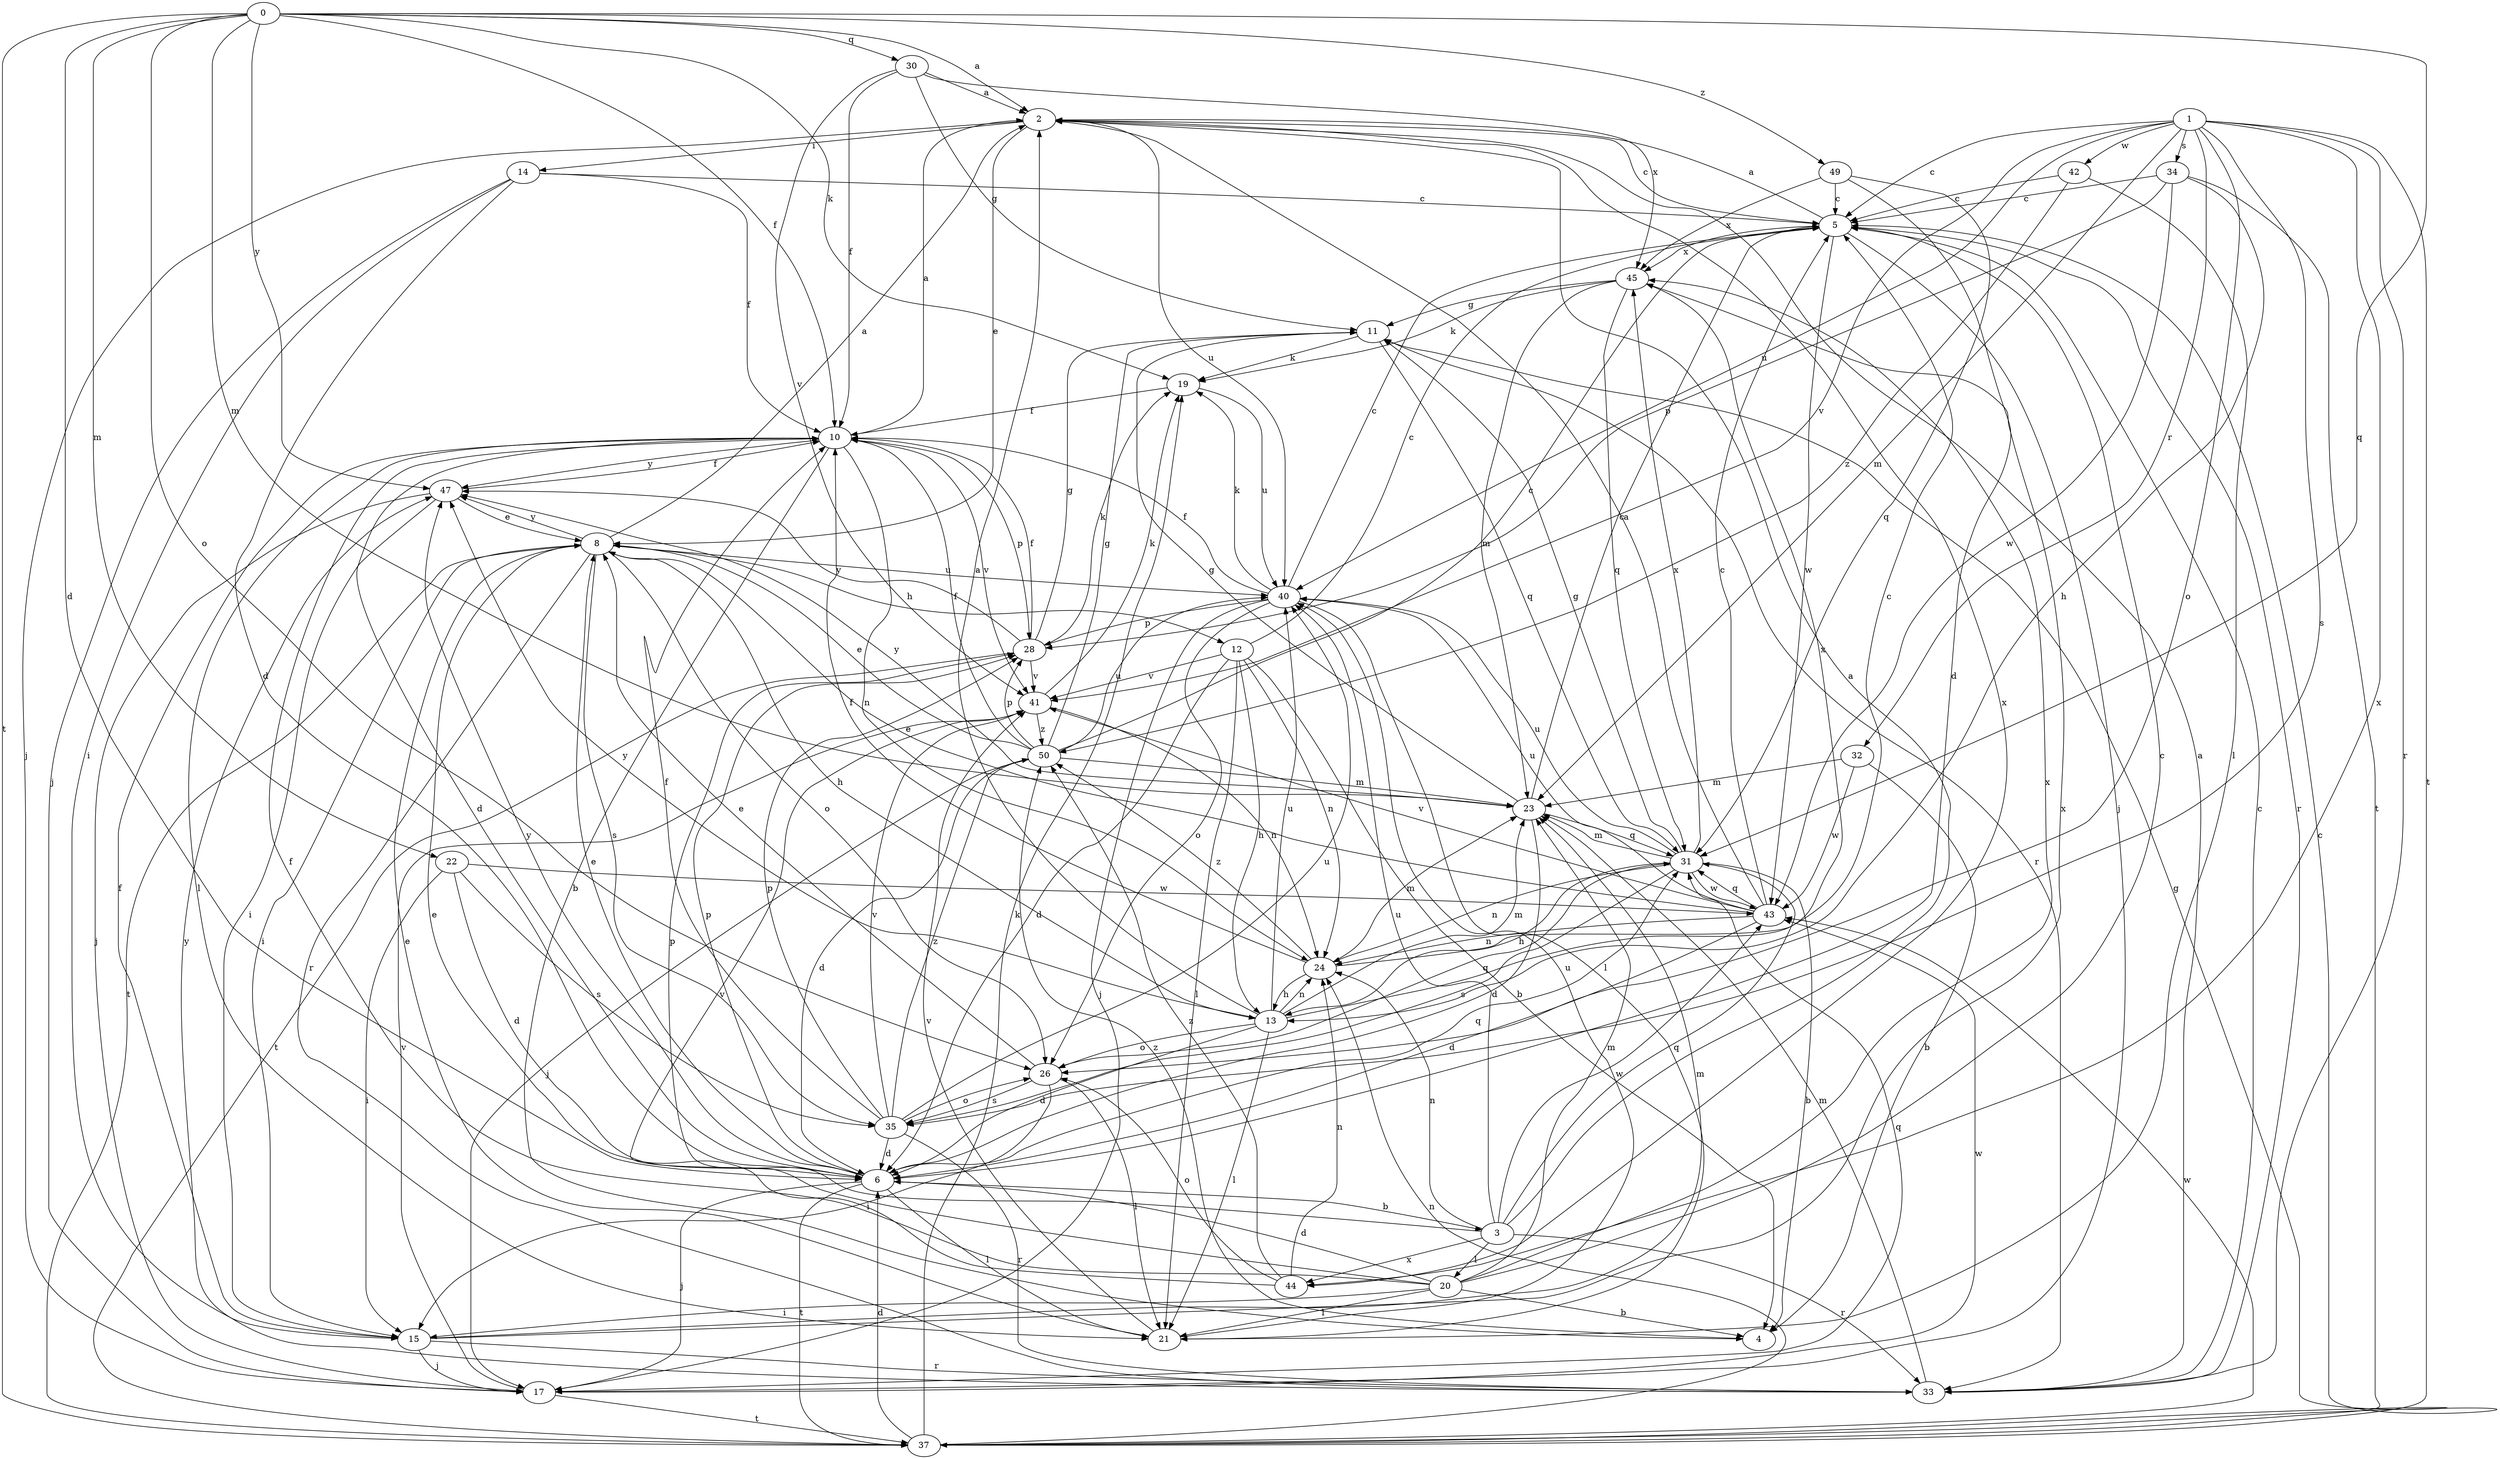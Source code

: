 strict digraph  {
0;
1;
2;
3;
4;
5;
6;
8;
10;
11;
12;
13;
14;
15;
17;
19;
20;
21;
22;
23;
24;
26;
28;
30;
31;
32;
33;
34;
35;
37;
40;
41;
42;
43;
44;
45;
47;
49;
50;
0 -> 2  [label=a];
0 -> 6  [label=d];
0 -> 10  [label=f];
0 -> 19  [label=k];
0 -> 22  [label=m];
0 -> 23  [label=m];
0 -> 26  [label=o];
0 -> 30  [label=q];
0 -> 31  [label=q];
0 -> 37  [label=t];
0 -> 47  [label=y];
0 -> 49  [label=z];
1 -> 5  [label=c];
1 -> 23  [label=m];
1 -> 26  [label=o];
1 -> 32  [label=r];
1 -> 33  [label=r];
1 -> 34  [label=s];
1 -> 35  [label=s];
1 -> 37  [label=t];
1 -> 40  [label=u];
1 -> 41  [label=v];
1 -> 42  [label=w];
1 -> 44  [label=x];
2 -> 5  [label=c];
2 -> 8  [label=e];
2 -> 14  [label=i];
2 -> 17  [label=j];
2 -> 40  [label=u];
2 -> 44  [label=x];
3 -> 2  [label=a];
3 -> 20  [label=l];
3 -> 24  [label=n];
3 -> 28  [label=p];
3 -> 31  [label=q];
3 -> 33  [label=r];
3 -> 40  [label=u];
3 -> 43  [label=w];
3 -> 44  [label=x];
4 -> 50  [label=z];
5 -> 2  [label=a];
5 -> 17  [label=j];
5 -> 33  [label=r];
5 -> 43  [label=w];
5 -> 45  [label=x];
6 -> 3  [label=b];
6 -> 8  [label=e];
6 -> 17  [label=j];
6 -> 21  [label=l];
6 -> 28  [label=p];
6 -> 31  [label=q];
6 -> 37  [label=t];
6 -> 47  [label=y];
8 -> 2  [label=a];
8 -> 12  [label=h];
8 -> 13  [label=h];
8 -> 15  [label=i];
8 -> 26  [label=o];
8 -> 33  [label=r];
8 -> 35  [label=s];
8 -> 37  [label=t];
8 -> 40  [label=u];
8 -> 47  [label=y];
10 -> 2  [label=a];
10 -> 4  [label=b];
10 -> 6  [label=d];
10 -> 21  [label=l];
10 -> 24  [label=n];
10 -> 28  [label=p];
10 -> 41  [label=v];
10 -> 47  [label=y];
11 -> 19  [label=k];
11 -> 31  [label=q];
11 -> 33  [label=r];
12 -> 4  [label=b];
12 -> 5  [label=c];
12 -> 6  [label=d];
12 -> 13  [label=h];
12 -> 21  [label=l];
12 -> 24  [label=n];
12 -> 41  [label=v];
13 -> 2  [label=a];
13 -> 6  [label=d];
13 -> 21  [label=l];
13 -> 23  [label=m];
13 -> 24  [label=n];
13 -> 26  [label=o];
13 -> 40  [label=u];
13 -> 45  [label=x];
13 -> 47  [label=y];
14 -> 5  [label=c];
14 -> 6  [label=d];
14 -> 10  [label=f];
14 -> 15  [label=i];
14 -> 17  [label=j];
15 -> 10  [label=f];
15 -> 17  [label=j];
15 -> 23  [label=m];
15 -> 33  [label=r];
15 -> 45  [label=x];
17 -> 31  [label=q];
17 -> 37  [label=t];
17 -> 41  [label=v];
17 -> 43  [label=w];
19 -> 10  [label=f];
19 -> 40  [label=u];
20 -> 4  [label=b];
20 -> 5  [label=c];
20 -> 6  [label=d];
20 -> 10  [label=f];
20 -> 15  [label=i];
20 -> 21  [label=l];
20 -> 23  [label=m];
20 -> 41  [label=v];
20 -> 45  [label=x];
21 -> 8  [label=e];
21 -> 40  [label=u];
21 -> 41  [label=v];
22 -> 6  [label=d];
22 -> 15  [label=i];
22 -> 35  [label=s];
22 -> 43  [label=w];
23 -> 5  [label=c];
23 -> 6  [label=d];
23 -> 11  [label=g];
23 -> 31  [label=q];
23 -> 47  [label=y];
24 -> 5  [label=c];
24 -> 10  [label=f];
24 -> 13  [label=h];
24 -> 23  [label=m];
24 -> 50  [label=z];
26 -> 8  [label=e];
26 -> 15  [label=i];
26 -> 21  [label=l];
26 -> 31  [label=q];
26 -> 35  [label=s];
28 -> 10  [label=f];
28 -> 11  [label=g];
28 -> 19  [label=k];
28 -> 37  [label=t];
28 -> 41  [label=v];
28 -> 47  [label=y];
30 -> 2  [label=a];
30 -> 10  [label=f];
30 -> 11  [label=g];
30 -> 41  [label=v];
30 -> 45  [label=x];
31 -> 4  [label=b];
31 -> 11  [label=g];
31 -> 13  [label=h];
31 -> 23  [label=m];
31 -> 24  [label=n];
31 -> 35  [label=s];
31 -> 40  [label=u];
31 -> 43  [label=w];
31 -> 45  [label=x];
32 -> 4  [label=b];
32 -> 23  [label=m];
32 -> 43  [label=w];
33 -> 2  [label=a];
33 -> 5  [label=c];
33 -> 23  [label=m];
33 -> 47  [label=y];
34 -> 5  [label=c];
34 -> 13  [label=h];
34 -> 28  [label=p];
34 -> 37  [label=t];
34 -> 43  [label=w];
35 -> 6  [label=d];
35 -> 10  [label=f];
35 -> 26  [label=o];
35 -> 28  [label=p];
35 -> 33  [label=r];
35 -> 40  [label=u];
35 -> 41  [label=v];
35 -> 50  [label=z];
37 -> 5  [label=c];
37 -> 6  [label=d];
37 -> 11  [label=g];
37 -> 19  [label=k];
37 -> 24  [label=n];
37 -> 43  [label=w];
40 -> 5  [label=c];
40 -> 10  [label=f];
40 -> 17  [label=j];
40 -> 19  [label=k];
40 -> 21  [label=l];
40 -> 26  [label=o];
40 -> 28  [label=p];
41 -> 19  [label=k];
41 -> 24  [label=n];
41 -> 50  [label=z];
42 -> 5  [label=c];
42 -> 21  [label=l];
42 -> 50  [label=z];
43 -> 2  [label=a];
43 -> 5  [label=c];
43 -> 6  [label=d];
43 -> 8  [label=e];
43 -> 24  [label=n];
43 -> 31  [label=q];
43 -> 40  [label=u];
43 -> 41  [label=v];
44 -> 8  [label=e];
44 -> 24  [label=n];
44 -> 26  [label=o];
44 -> 50  [label=z];
45 -> 11  [label=g];
45 -> 19  [label=k];
45 -> 23  [label=m];
45 -> 31  [label=q];
47 -> 8  [label=e];
47 -> 10  [label=f];
47 -> 15  [label=i];
47 -> 17  [label=j];
49 -> 5  [label=c];
49 -> 6  [label=d];
49 -> 31  [label=q];
49 -> 45  [label=x];
50 -> 5  [label=c];
50 -> 6  [label=d];
50 -> 8  [label=e];
50 -> 10  [label=f];
50 -> 11  [label=g];
50 -> 17  [label=j];
50 -> 23  [label=m];
50 -> 28  [label=p];
50 -> 40  [label=u];
}

